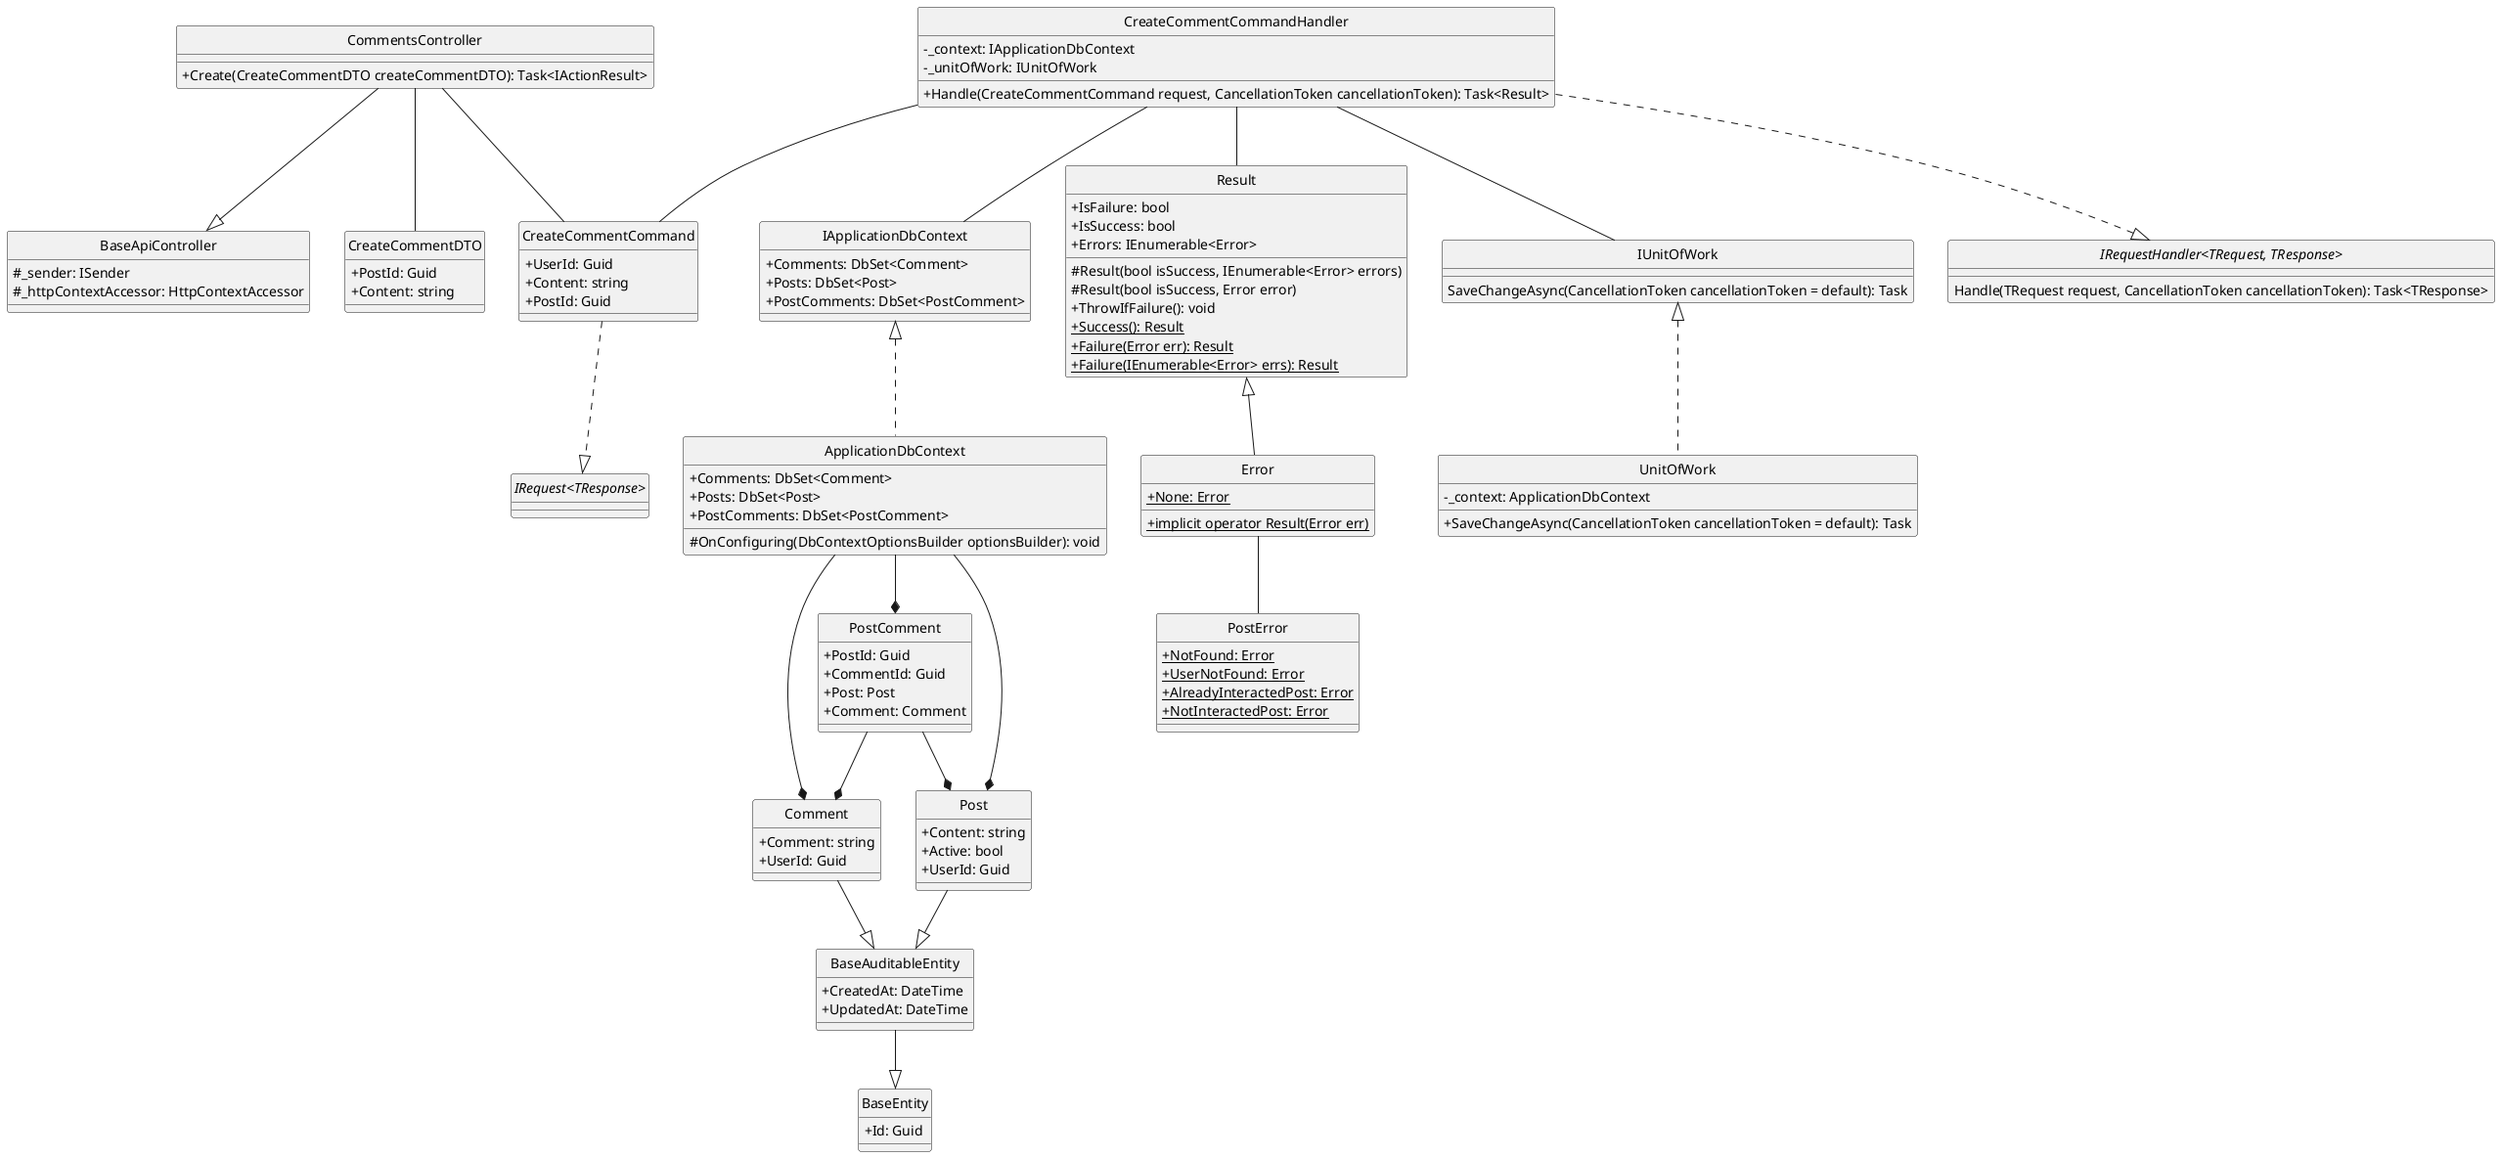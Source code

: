 @startuml createComment
hide circle
skinparam classAttributeIconSize 0

class BaseApiController {
    #_sender: ISender 
    #_httpContextAccessor: HttpContextAccessor 
}

class CommentsController {
    +Create(CreateCommentDTO createCommentDTO): Task<IActionResult> 
}

class CreateCommentCommand {
    +UserId: Guid 
    +Content: string 
    +PostId: Guid 
}

class CreateCommentCommandHandler {
    -_context: IApplicationDbContext
    -_unitOfWork: IUnitOfWork 
    +Handle(CreateCommentCommand request, CancellationToken cancellationToken): Task<Result>
}

class IApplicationDbContext {
    +Comments: DbSet<Comment> 
    +Posts: DbSet<Post> 
    +PostComments: DbSet<PostComment>
}

class ApplicationDbContext {
    +Comments: DbSet<Comment>
    +Posts: DbSet<Post>
    +PostComments: DbSet<PostComment>
    #OnConfiguring(DbContextOptionsBuilder optionsBuilder): void
}

class Result {
    +IsFailure: bool 
    +IsSuccess: bool 
    +Errors: IEnumerable<Error> 
    #Result(bool isSuccess, IEnumerable<Error> errors)
    #Result(bool isSuccess, Error error)
    +ThrowIfFailure(): void
    +{static} Success(): Result
    +{static} Failure(Error err): Result
    +{static} Failure(IEnumerable<Error> errs): Result
}

class Error {
    +{static} None: Error
    +{static} implicit operator Result(Error err)
}

class IUnitOfWork {
    SaveChangeAsync(CancellationToken cancellationToken = default): Task 
}

class UnitOfWork {
    -_context: ApplicationDbContext
    +SaveChangeAsync(CancellationToken cancellationToken = default): Task
}

class PostError {
    +{static} NotFound: Error
    +{static} UserNotFound: Error
    +{static} AlreadyInteractedPost: Error
    +{static} NotInteractedPost: Error
}

class CreateCommentDTO {
    +PostId: Guid
    +Content: string
}

class BaseEntity {
    +Id: Guid
}

class BaseAuditableEntity{
    +CreatedAt: DateTime
    +UpdatedAt: DateTime 
}

class Comment {
    +Comment: string
    +UserId: Guid
}

class PostComment {
    +PostId: Guid
    +CommentId: Guid
    +Post: Post
    +Comment: Comment
}

class Post {
    +Content: string
    +Active: bool
    +UserId: Guid
}

interface "IRequest<TResponse>"
interface "IRequestHandler<TRequest, TResponse>"{
    Handle(TRequest request, CancellationToken cancellationToken): Task<TResponse>
}

' ==== Create Comment ====
'API Layer
CommentsController --|> BaseApiController
CommentsController -- CreateCommentCommand
CommentsController -- CreateCommentDTO
'Application Layer
CreateCommentCommand ..|> "IRequest<TResponse>"
CreateCommentCommandHandler -- CreateCommentCommand
CreateCommentCommandHandler -- Result
CreateCommentCommandHandler -- IUnitOfWork
CreateCommentCommandHandler -- IApplicationDbContext
CreateCommentCommandHandler ..|> "IRequestHandler<TRequest, TResponse>"
'Domain Layer
Result <|-- Error
Error -- PostError
Comment --|> BaseAuditableEntity
Post --|> BaseAuditableEntity
BaseAuditableEntity --|> BaseEntity
PostComment --* Post
PostComment --* Comment
'Infrastructure Layer
IUnitOfWork <|.. UnitOfWork
IApplicationDbContext <|.. ApplicationDbContext
ApplicationDbContext --* Comment
ApplicationDbContext --* PostComment
ApplicationDbContext --* Post
@enduml